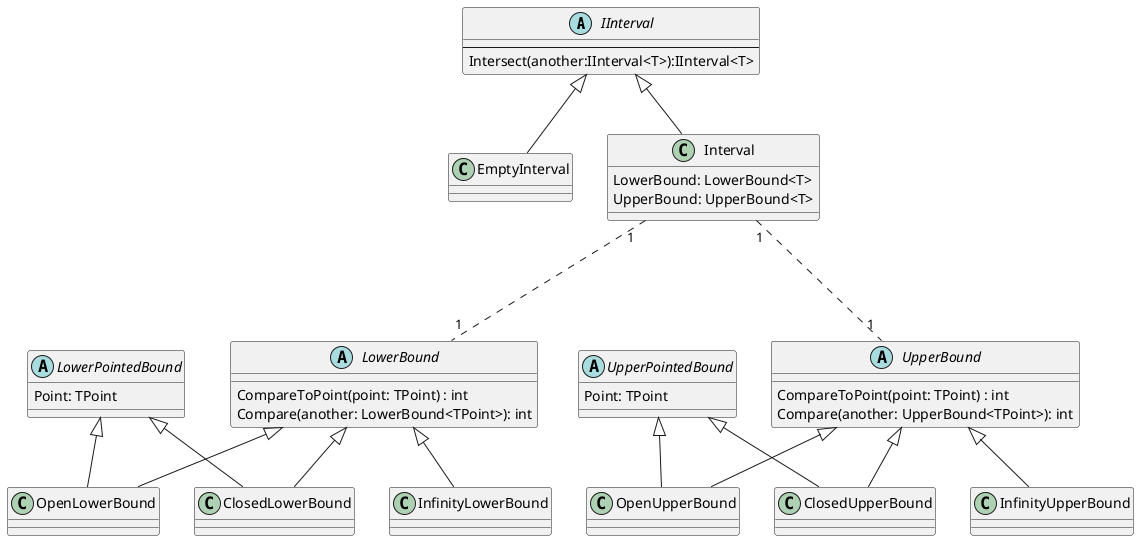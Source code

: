 @startuml

abstract IInterval {
---
Intersect(another:IInterval<T>):IInterval<T>
}

class EmptyInterval {
}

class Interval {
    LowerBound: LowerBound<T>
    UpperBound: UpperBound<T>
}

abstract LowerPointedBound {
    Point: TPoint 
}

abstract UpperPointedBound {
    Point: TPoint
}

abstract LowerBound {
    CompareToPoint(point: TPoint) : int
    Compare(another: LowerBound<TPoint>): int
}

class OpenLowerBound {
}

class ClosedLowerBound {
}

class InfinityLowerBound {
}

IInterval <|-- EmptyInterval
IInterval <|-- Interval


LowerBound <|-- OpenLowerBound
LowerPointedBound <|-- OpenLowerBound
LowerBound <|-- ClosedLowerBound
LowerPointedBound <|-- ClosedLowerBound
LowerBound <|-- InfinityLowerBound

Interval "1"..."1" LowerBound

abstract UpperBound {
    CompareToPoint(point: TPoint) : int
    Compare(another: UpperBound<TPoint>): int
}

class OpenUpperBound {
}

class ClosedUpperBound {
}

class InfinityUpperBound {
}

UpperBound <|-- OpenUpperBound
UpperPointedBound <|-- OpenUpperBound
UpperBound <|-- ClosedUpperBound
UpperPointedBound <|-- ClosedUpperBound
UpperBound <|-- InfinityUpperBound

Interval "1"..."1" UpperBound

@enduml